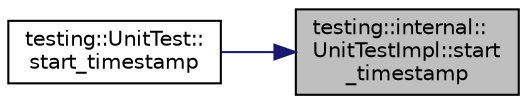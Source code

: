 digraph "testing::internal::UnitTestImpl::start_timestamp"
{
 // LATEX_PDF_SIZE
  bgcolor="transparent";
  edge [fontname="Helvetica",fontsize="10",labelfontname="Helvetica",labelfontsize="10"];
  node [fontname="Helvetica",fontsize="10",shape=record];
  rankdir="RL";
  Node1 [label="testing::internal::\lUnitTestImpl::start\l_timestamp",height=0.2,width=0.4,color="black", fillcolor="grey75", style="filled", fontcolor="black",tooltip=" "];
  Node1 -> Node2 [dir="back",color="midnightblue",fontsize="10",style="solid",fontname="Helvetica"];
  Node2 [label="testing::UnitTest::\lstart_timestamp",height=0.2,width=0.4,color="black",URL="$classtesting_1_1UnitTest.html#a3d83fe1cc5570a1c34f9754b0f56d65f",tooltip=" "];
}
